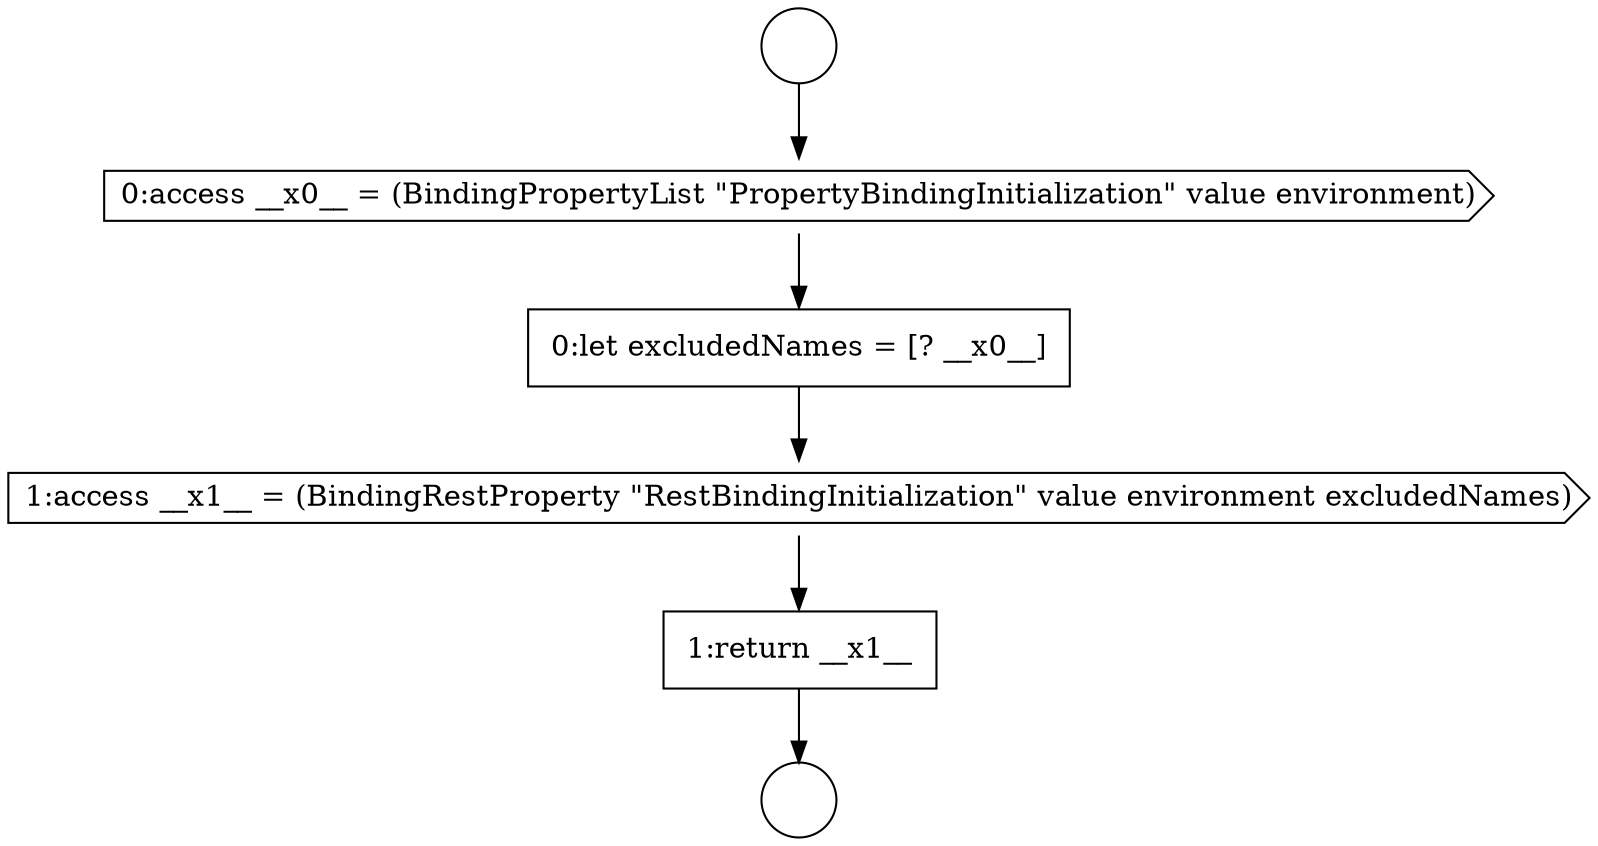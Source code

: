 digraph {
  node6162 [shape=cds, label=<<font color="black">0:access __x0__ = (BindingPropertyList &quot;PropertyBindingInitialization&quot; value environment)</font>> color="black" fillcolor="white" style=filled]
  node6163 [shape=none, margin=0, label=<<font color="black">
    <table border="0" cellborder="1" cellspacing="0" cellpadding="10">
      <tr><td align="left">0:let excludedNames = [? __x0__]</td></tr>
    </table>
  </font>> color="black" fillcolor="white" style=filled]
  node6164 [shape=cds, label=<<font color="black">1:access __x1__ = (BindingRestProperty &quot;RestBindingInitialization&quot; value environment excludedNames)</font>> color="black" fillcolor="white" style=filled]
  node6160 [shape=circle label=" " color="black" fillcolor="white" style=filled]
  node6165 [shape=none, margin=0, label=<<font color="black">
    <table border="0" cellborder="1" cellspacing="0" cellpadding="10">
      <tr><td align="left">1:return __x1__</td></tr>
    </table>
  </font>> color="black" fillcolor="white" style=filled]
  node6161 [shape=circle label=" " color="black" fillcolor="white" style=filled]
  node6163 -> node6164 [ color="black"]
  node6165 -> node6161 [ color="black"]
  node6162 -> node6163 [ color="black"]
  node6164 -> node6165 [ color="black"]
  node6160 -> node6162 [ color="black"]
}
